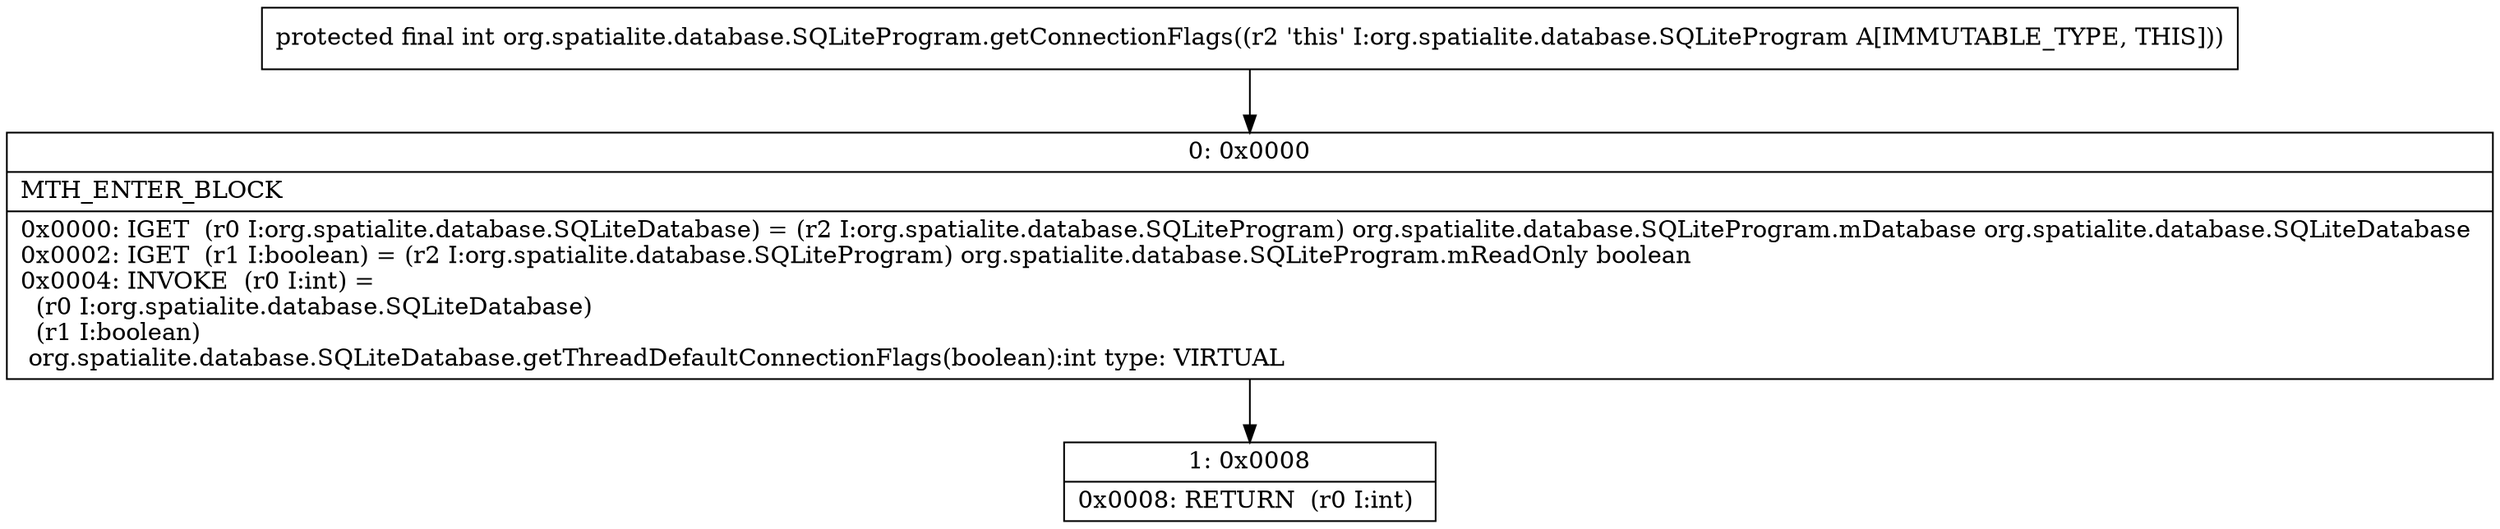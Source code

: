 digraph "CFG fororg.spatialite.database.SQLiteProgram.getConnectionFlags()I" {
Node_0 [shape=record,label="{0\:\ 0x0000|MTH_ENTER_BLOCK\l|0x0000: IGET  (r0 I:org.spatialite.database.SQLiteDatabase) = (r2 I:org.spatialite.database.SQLiteProgram) org.spatialite.database.SQLiteProgram.mDatabase org.spatialite.database.SQLiteDatabase \l0x0002: IGET  (r1 I:boolean) = (r2 I:org.spatialite.database.SQLiteProgram) org.spatialite.database.SQLiteProgram.mReadOnly boolean \l0x0004: INVOKE  (r0 I:int) = \l  (r0 I:org.spatialite.database.SQLiteDatabase)\l  (r1 I:boolean)\l org.spatialite.database.SQLiteDatabase.getThreadDefaultConnectionFlags(boolean):int type: VIRTUAL \l}"];
Node_1 [shape=record,label="{1\:\ 0x0008|0x0008: RETURN  (r0 I:int) \l}"];
MethodNode[shape=record,label="{protected final int org.spatialite.database.SQLiteProgram.getConnectionFlags((r2 'this' I:org.spatialite.database.SQLiteProgram A[IMMUTABLE_TYPE, THIS])) }"];
MethodNode -> Node_0;
Node_0 -> Node_1;
}

